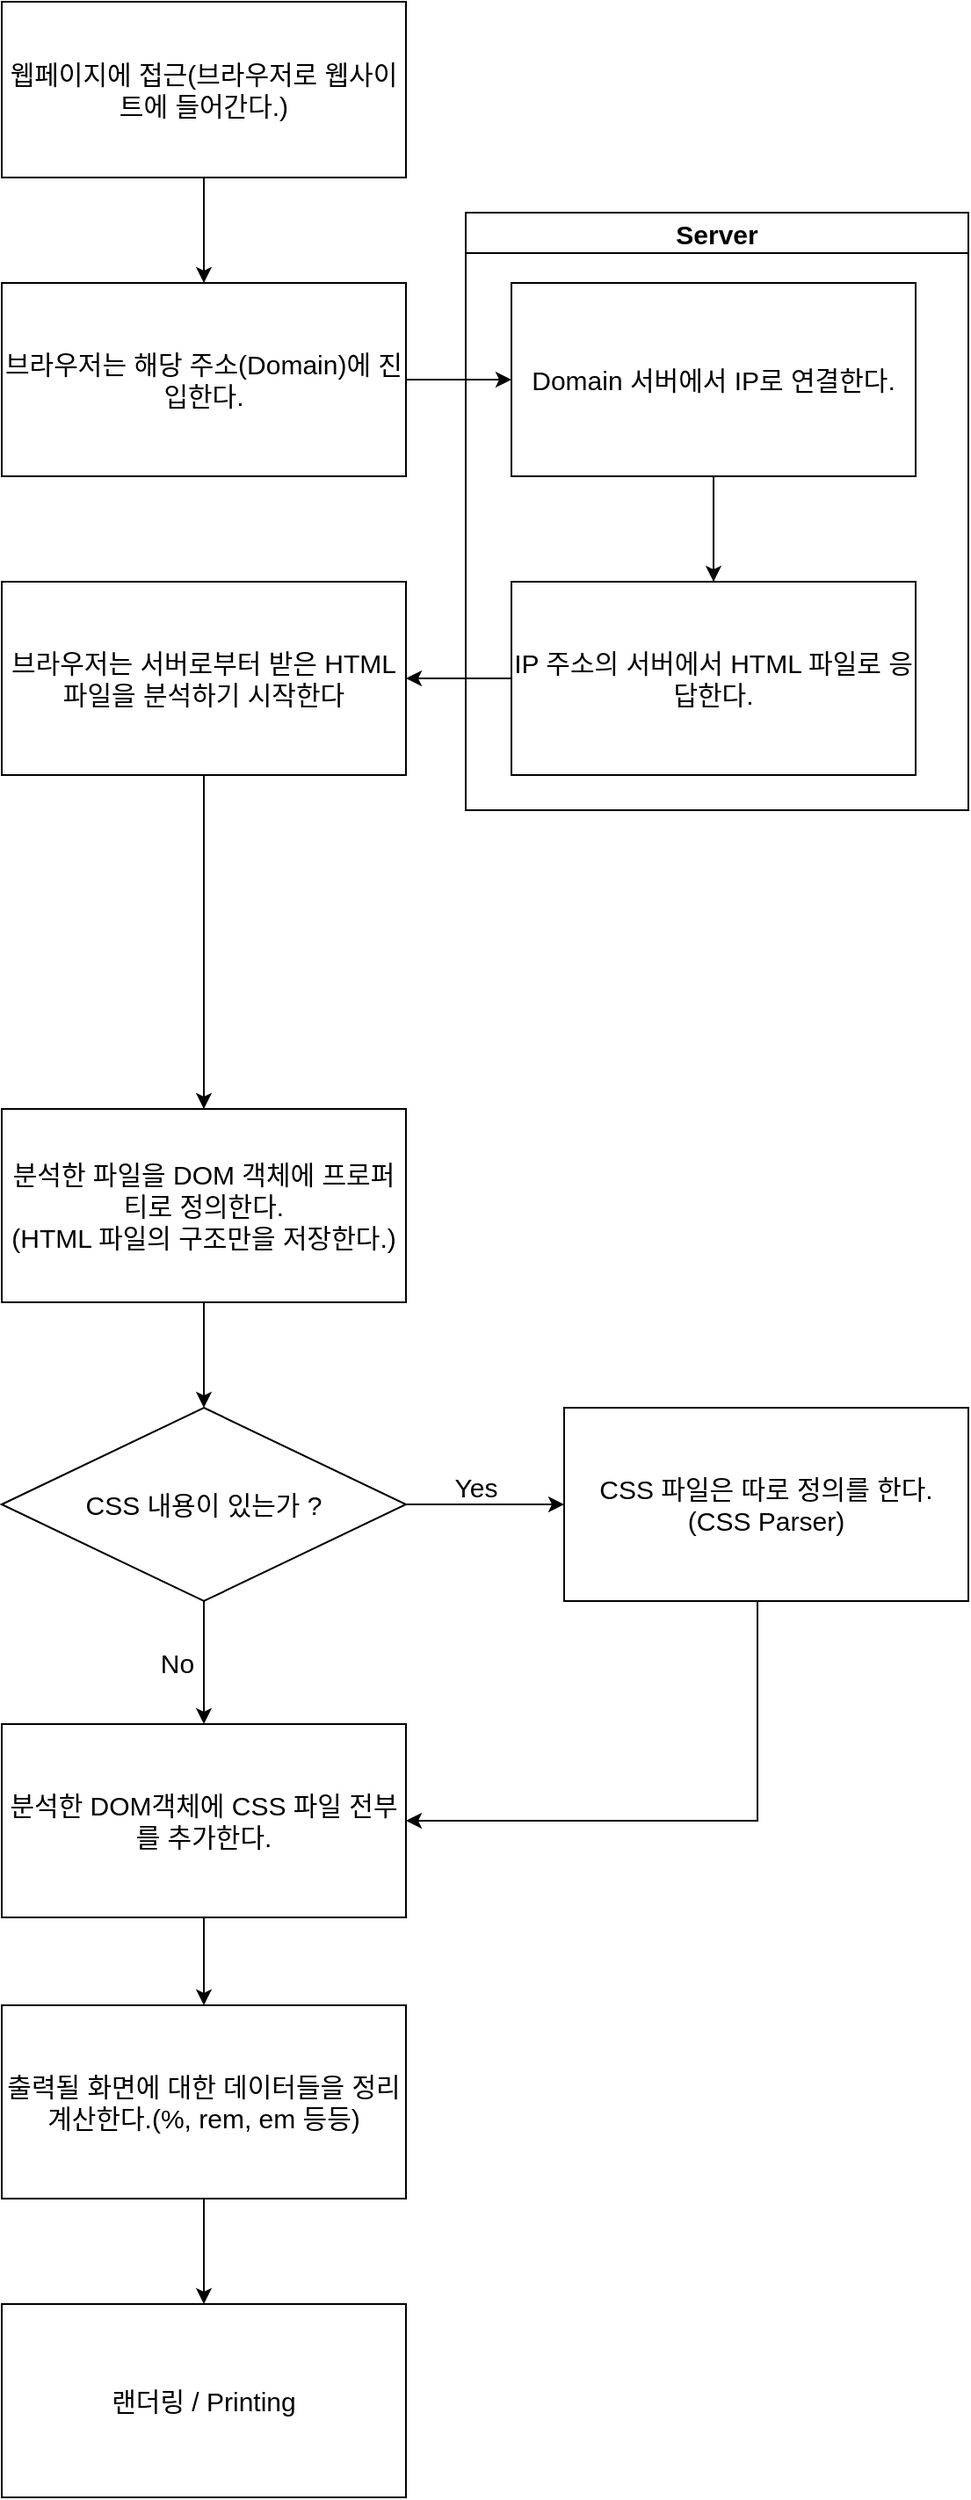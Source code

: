 <mxfile version="20.2.8" type="device"><diagram id="iKn1nSP6fcyoWFfJzkuO" name="페이지-1"><mxGraphModel dx="989" dy="513" grid="1" gridSize="10" guides="1" tooltips="1" connect="1" arrows="1" fold="1" page="1" pageScale="1" pageWidth="827" pageHeight="1169" math="0" shadow="0"><root><mxCell id="0"/><mxCell id="1" parent="0"/><mxCell id="7Rb8K17eYQE9ek36DrOv-4" style="edgeStyle=orthogonalEdgeStyle;rounded=0;orthogonalLoop=1;jettySize=auto;html=1;entryX=0.5;entryY=0;entryDx=0;entryDy=0;" edge="1" parent="1" source="7Rb8K17eYQE9ek36DrOv-1" target="7Rb8K17eYQE9ek36DrOv-2"><mxGeometry relative="1" as="geometry"><mxPoint x="165" y="210" as="targetPoint"/></mxGeometry></mxCell><mxCell id="7Rb8K17eYQE9ek36DrOv-1" value="웹페이지에 접근(브라우저로 웹사이트에 들어간다.)" style="rounded=0;whiteSpace=wrap;html=1;perimeterSpacing=0;fontSize=15;" vertex="1" parent="1"><mxGeometry x="50" y="60" width="230" height="100" as="geometry"/></mxCell><mxCell id="7Rb8K17eYQE9ek36DrOv-8" style="edgeStyle=orthogonalEdgeStyle;rounded=0;orthogonalLoop=1;jettySize=auto;html=1;entryX=0;entryY=0.5;entryDx=0;entryDy=0;" edge="1" parent="1" source="7Rb8K17eYQE9ek36DrOv-2" target="7Rb8K17eYQE9ek36DrOv-3"><mxGeometry relative="1" as="geometry"/></mxCell><mxCell id="7Rb8K17eYQE9ek36DrOv-2" value="브라우저는 해당 주소(Domain)에 진입한다." style="rounded=0;whiteSpace=wrap;html=1;perimeterSpacing=0;fontSize=15;" vertex="1" parent="1"><mxGeometry x="50" y="220" width="230" height="110" as="geometry"/></mxCell><mxCell id="7Rb8K17eYQE9ek36DrOv-11" style="edgeStyle=orthogonalEdgeStyle;rounded=0;orthogonalLoop=1;jettySize=auto;html=1;entryX=0.5;entryY=0;entryDx=0;entryDy=0;" edge="1" parent="1" source="7Rb8K17eYQE9ek36DrOv-3" target="7Rb8K17eYQE9ek36DrOv-6"><mxGeometry relative="1" as="geometry"/></mxCell><mxCell id="7Rb8K17eYQE9ek36DrOv-29" value="" style="edgeStyle=orthogonalEdgeStyle;rounded=0;orthogonalLoop=1;jettySize=auto;html=1;fontSize=15;" edge="1" parent="1" source="7Rb8K17eYQE9ek36DrOv-3"><mxGeometry relative="1" as="geometry"><mxPoint x="455" y="410" as="targetPoint"/></mxGeometry></mxCell><mxCell id="7Rb8K17eYQE9ek36DrOv-3" value="Domain 서버에서 IP로 연결한다." style="rounded=0;whiteSpace=wrap;html=1;perimeterSpacing=0;fontSize=15;" vertex="1" parent="1"><mxGeometry x="340" y="220" width="230" height="110" as="geometry"/></mxCell><mxCell id="7Rb8K17eYQE9ek36DrOv-12" style="edgeStyle=orthogonalEdgeStyle;rounded=0;orthogonalLoop=1;jettySize=auto;html=1;entryX=1;entryY=0.5;entryDx=0;entryDy=0;" edge="1" parent="1" source="7Rb8K17eYQE9ek36DrOv-6" target="7Rb8K17eYQE9ek36DrOv-9"><mxGeometry relative="1" as="geometry"/></mxCell><mxCell id="7Rb8K17eYQE9ek36DrOv-6" value="IP 주소의 서버에서 HTML 파일로 응답한다." style="rounded=0;whiteSpace=wrap;html=1;perimeterSpacing=0;fontSize=15;" vertex="1" parent="1"><mxGeometry x="340" y="390" width="230" height="110" as="geometry"/></mxCell><mxCell id="7Rb8K17eYQE9ek36DrOv-13" style="edgeStyle=orthogonalEdgeStyle;rounded=0;orthogonalLoop=1;jettySize=auto;html=1;entryX=0.5;entryY=0;entryDx=0;entryDy=0;" edge="1" parent="1" source="7Rb8K17eYQE9ek36DrOv-9" target="7Rb8K17eYQE9ek36DrOv-10"><mxGeometry relative="1" as="geometry"/></mxCell><mxCell id="7Rb8K17eYQE9ek36DrOv-9" value="브라우저는 서버로부터 받은 HTML파일을 분석하기 시작한다" style="rounded=0;whiteSpace=wrap;html=1;perimeterSpacing=0;fontSize=15;" vertex="1" parent="1"><mxGeometry x="50" y="390" width="230" height="110" as="geometry"/></mxCell><mxCell id="7Rb8K17eYQE9ek36DrOv-19" style="edgeStyle=orthogonalEdgeStyle;rounded=0;orthogonalLoop=1;jettySize=auto;html=1;entryX=0.5;entryY=0;entryDx=0;entryDy=0;fontSize=15;" edge="1" parent="1" source="7Rb8K17eYQE9ek36DrOv-10" target="7Rb8K17eYQE9ek36DrOv-15"><mxGeometry relative="1" as="geometry"/></mxCell><mxCell id="7Rb8K17eYQE9ek36DrOv-10" value="분석한 파일을 DOM 객체에 프로퍼티로 정의한다.&lt;br&gt;(HTML 파일의 구조만을 저장한다.)" style="rounded=0;whiteSpace=wrap;html=1;perimeterSpacing=0;fontSize=15;" vertex="1" parent="1"><mxGeometry x="50" y="690" width="230" height="110" as="geometry"/></mxCell><mxCell id="7Rb8K17eYQE9ek36DrOv-17" style="edgeStyle=orthogonalEdgeStyle;rounded=0;orthogonalLoop=1;jettySize=auto;html=1;entryX=0;entryY=0.5;entryDx=0;entryDy=0;fontSize=15;" edge="1" parent="1" source="7Rb8K17eYQE9ek36DrOv-15" target="7Rb8K17eYQE9ek36DrOv-16"><mxGeometry relative="1" as="geometry"/></mxCell><mxCell id="7Rb8K17eYQE9ek36DrOv-21" style="edgeStyle=orthogonalEdgeStyle;rounded=0;orthogonalLoop=1;jettySize=auto;html=1;entryX=0.5;entryY=0;entryDx=0;entryDy=0;fontSize=15;" edge="1" parent="1" source="7Rb8K17eYQE9ek36DrOv-15" target="7Rb8K17eYQE9ek36DrOv-20"><mxGeometry relative="1" as="geometry"/></mxCell><mxCell id="7Rb8K17eYQE9ek36DrOv-15" value="CSS 내용이 있는가 ?" style="rhombus;whiteSpace=wrap;html=1;fontSize=15;" vertex="1" parent="1"><mxGeometry x="50" y="860" width="230" height="110" as="geometry"/></mxCell><mxCell id="7Rb8K17eYQE9ek36DrOv-23" style="edgeStyle=orthogonalEdgeStyle;rounded=0;orthogonalLoop=1;jettySize=auto;html=1;entryX=1;entryY=0.5;entryDx=0;entryDy=0;fontSize=15;" edge="1" parent="1" source="7Rb8K17eYQE9ek36DrOv-16" target="7Rb8K17eYQE9ek36DrOv-20"><mxGeometry relative="1" as="geometry"><Array as="points"><mxPoint x="480" y="1095"/></Array></mxGeometry></mxCell><mxCell id="7Rb8K17eYQE9ek36DrOv-16" value="CSS 파일은 따로 정의를 한다.&lt;br&gt;(CSS Parser)" style="rounded=0;whiteSpace=wrap;html=1;perimeterSpacing=0;fontSize=15;" vertex="1" parent="1"><mxGeometry x="370" y="860" width="230" height="110" as="geometry"/></mxCell><mxCell id="7Rb8K17eYQE9ek36DrOv-18" value="Yes" style="text;html=1;strokeColor=none;fillColor=none;align=center;verticalAlign=middle;whiteSpace=wrap;rounded=0;fontSize=15;" vertex="1" parent="1"><mxGeometry x="290" y="890" width="60" height="30" as="geometry"/></mxCell><mxCell id="7Rb8K17eYQE9ek36DrOv-25" style="edgeStyle=orthogonalEdgeStyle;rounded=0;orthogonalLoop=1;jettySize=auto;html=1;entryX=0.5;entryY=0;entryDx=0;entryDy=0;fontSize=15;" edge="1" parent="1" source="7Rb8K17eYQE9ek36DrOv-20" target="7Rb8K17eYQE9ek36DrOv-24"><mxGeometry relative="1" as="geometry"/></mxCell><mxCell id="7Rb8K17eYQE9ek36DrOv-20" value="분석한 DOM객체에 CSS 파일 전부를 추가한다." style="rounded=0;whiteSpace=wrap;html=1;perimeterSpacing=0;fontSize=15;" vertex="1" parent="1"><mxGeometry x="50" y="1040" width="230" height="110" as="geometry"/></mxCell><mxCell id="7Rb8K17eYQE9ek36DrOv-22" value="No" style="text;html=1;strokeColor=none;fillColor=none;align=center;verticalAlign=middle;whiteSpace=wrap;rounded=0;fontSize=15;" vertex="1" parent="1"><mxGeometry x="120" y="990" width="60" height="30" as="geometry"/></mxCell><mxCell id="7Rb8K17eYQE9ek36DrOv-27" style="edgeStyle=orthogonalEdgeStyle;rounded=0;orthogonalLoop=1;jettySize=auto;html=1;entryX=0.5;entryY=0;entryDx=0;entryDy=0;fontSize=15;" edge="1" parent="1" source="7Rb8K17eYQE9ek36DrOv-24" target="7Rb8K17eYQE9ek36DrOv-26"><mxGeometry relative="1" as="geometry"/></mxCell><mxCell id="7Rb8K17eYQE9ek36DrOv-24" value="출력될 화면에 대한 데이터들을 정리 계산한다.(%, rem, em 등등)" style="rounded=0;whiteSpace=wrap;html=1;perimeterSpacing=0;fontSize=15;" vertex="1" parent="1"><mxGeometry x="50" y="1200" width="230" height="110" as="geometry"/></mxCell><mxCell id="7Rb8K17eYQE9ek36DrOv-26" value="랜더링 / Printing" style="rounded=0;whiteSpace=wrap;html=1;perimeterSpacing=0;fontSize=15;" vertex="1" parent="1"><mxGeometry x="50" y="1370" width="230" height="110" as="geometry"/></mxCell><mxCell id="7Rb8K17eYQE9ek36DrOv-31" value="Server" style="swimlane;fontSize=15;" vertex="1" parent="1"><mxGeometry x="314" y="180" width="286" height="340" as="geometry"/></mxCell></root></mxGraphModel></diagram></mxfile>